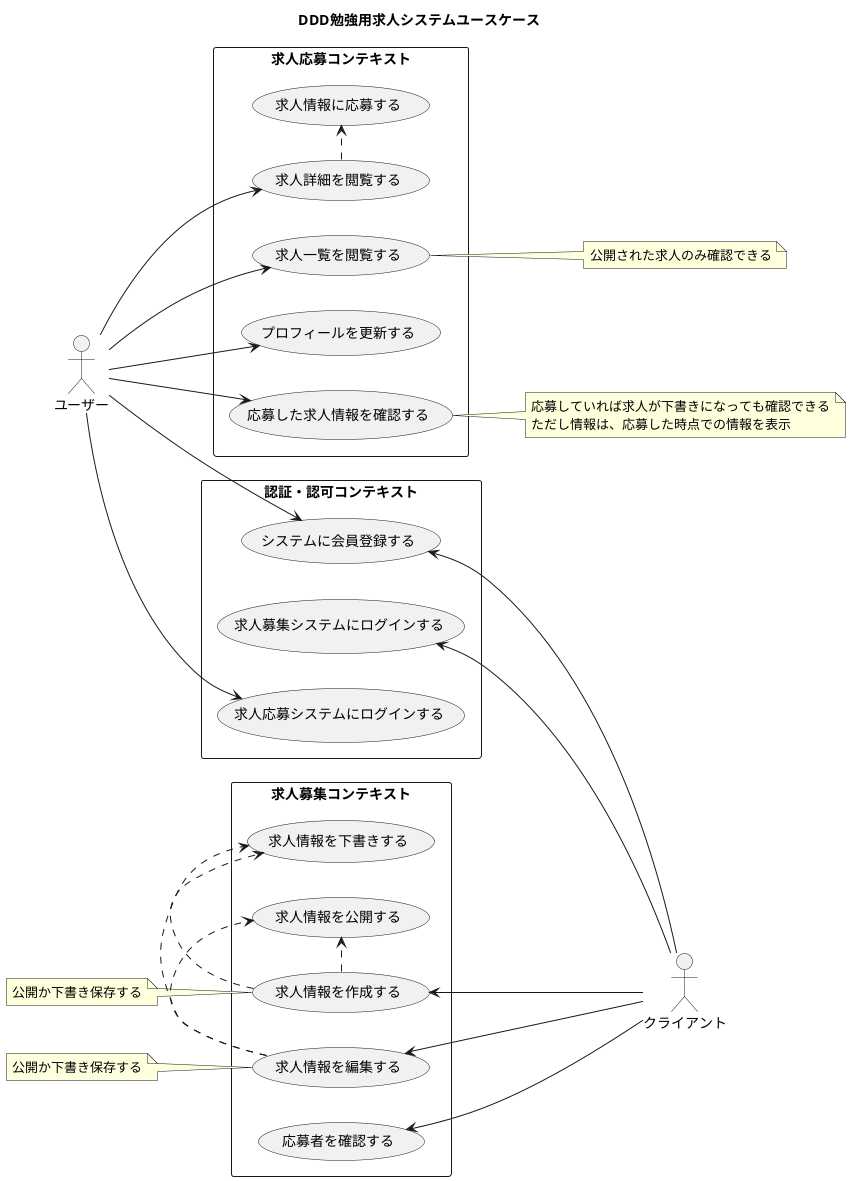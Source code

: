 @startuml
title "DDD勉強用求人システムユースケース"
'https://plantuml.com/use-case-diagram
left to right direction

:クライアント: as Client
:ユーザー: as User

rectangle 認証・認可コンテキスト {
    (システムに会員登録する) as (UserRegistration)
    (求人募集システムにログインする) as (ClientSignIn)
    (求人応募システムにログインする) as (UserSignIn)
}
(UserRegistration) <-- Client
User --> (UserRegistration)
(ClientSignIn) <-- Client
User --> (UserSignIn)


rectangle 求人募集コンテキスト {
    (求人情報を作成する) as (CreateJobOffer)
    (求人情報を編集する) as (EditJobOffer)
    (求人情報を公開する) as (PublicJobOffer)
    (求人情報を下書きする) as (DraftJobOffer)
    (応募者を確認する) as (ShowJobApplicationUserList)
}
(CreateJobOffer) <-- Client
(CreateJobOffer) .> (DraftJobOffer)
(CreateJobOffer) .> (PublicJobOffer)
(EditJobOffer) <-- Client
(EditJobOffer) .> (PublicJobOffer)
(EditJobOffer) .> (DraftJobOffer)
(ShowJobApplicationUserList) <-- Client

rectangle 求人応募コンテキスト {
    (求人一覧を閲覧する) as (ShowJobOfferList)
    (求人詳細を閲覧する) as (ShowJobOffer)
    (求人情報に応募する) as (JobApplication)
    (プロフィールを更新する) as (EditProfile)
    (応募した求人情報を確認する) as (ShowJobApplicationHistory)
}
User --> (ShowJobOfferList)
User --> (ShowJobOffer)
User --> (EditProfile)
User --> (ShowJobApplicationHistory)
(ShowJobOffer) .> (JobApplication)

note left of (CreateJobOffer) : 公開か下書き保存する
note left of (EditJobOffer) : 公開か下書き保存する
note right of (ShowJobOfferList) : 公開された求人のみ確認できる
note right of (ShowJobApplicationHistory) : 応募していれば求人が下書きになっても確認できる\nただし情報は、応募した時点での情報を表示
@enduml